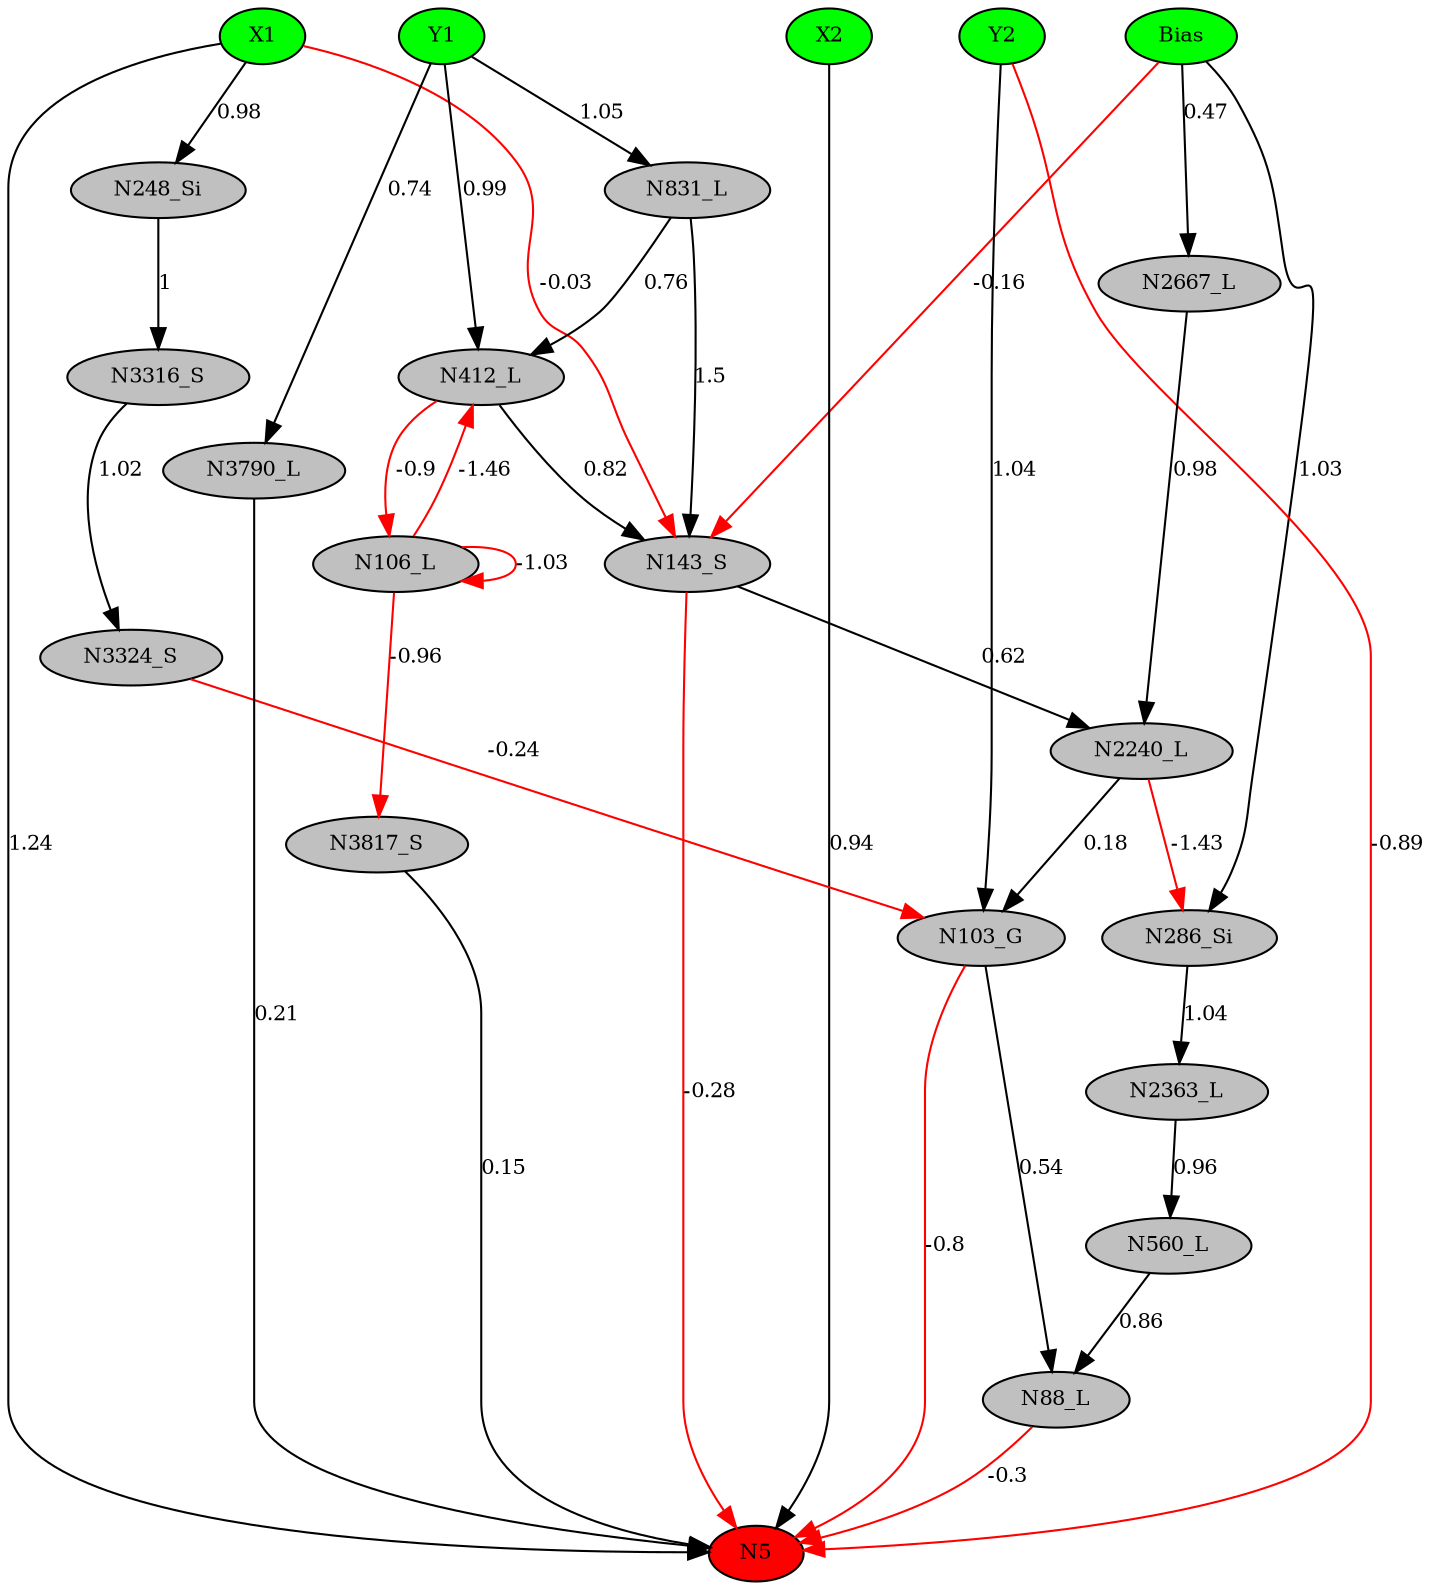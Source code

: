 digraph g { 
N0 [shape=ellipse, label=Bias,fontsize=10,height=0.1,width=0.1,style=filled,fillcolor=green]
N1[shape=ellipse label=X1,fontsize=10,height=0.1,width=0.1,style=filled,fillcolor=green]
N2[shape=ellipse label=Y1,fontsize=10,height=0.1,width=0.1,style=filled,fillcolor=green]
N3[shape=ellipse label=X2,fontsize=10,height=0.1,width=0.1,style=filled,fillcolor=green]
N4[shape=ellipse label=Y2,fontsize=10,height=0.1,width=0.1,style=filled,fillcolor=green]
N5[shape=ellipse,fontsize = 10, height = 0.1, width = 0.1, style = filled, fillcolor = red]
N88[shape=ellipse, label=N88_L,fontsize=10,height=0.1,width=0.1,style=filled,fillcolor=gray]
N103[shape=ellipse, label=N103_G,fontsize=10,height=0.1,width=0.1,style=filled,fillcolor=gray]
N106[shape=ellipse, label=N106_L,fontsize=10,height=0.1,width=0.1,style=filled,fillcolor=gray]
N143[shape=ellipse, label=N143_S,fontsize=10,height=0.1,width=0.1,style=filled,fillcolor=gray]
N248[shape=ellipse, label=N248_Si,fontsize=10,height=0.1,width=0.1,style=filled,fillcolor=gray]
N286[shape=ellipse, label=N286_Si,fontsize=10,height=0.1,width=0.1,style=filled,fillcolor=gray]
N412[shape=ellipse, label=N412_L,fontsize=10,height=0.1,width=0.1,style=filled,fillcolor=gray]
N560[shape=ellipse, label=N560_L,fontsize=10,height=0.1,width=0.1,style=filled,fillcolor=gray]
N831[shape=ellipse, label=N831_L,fontsize=10,height=0.1,width=0.1,style=filled,fillcolor=gray]
N2240[shape=ellipse, label=N2240_L,fontsize=10,height=0.1,width=0.1,style=filled,fillcolor=gray]
N2363[shape=ellipse, label=N2363_L,fontsize=10,height=0.1,width=0.1,style=filled,fillcolor=gray]
N2667[shape=ellipse, label=N2667_L,fontsize=10,height=0.1,width=0.1,style=filled,fillcolor=gray]
N3316[shape=ellipse, label=N3316_S,fontsize=10,height=0.1,width=0.1,style=filled,fillcolor=gray]
N3324[shape=ellipse, label=N3324_S,fontsize=10,height=0.1,width=0.1,style=filled,fillcolor=gray]
N3790[shape=ellipse, label=N3790_L,fontsize=10,height=0.1,width=0.1,style=filled,fillcolor=gray]
N3817[shape=ellipse, label=N3817_S,fontsize=10,height=0.1,width=0.1,style=filled,fillcolor=gray]
N1 -> N5 [color=black] [ label=1.24,fontsize=10]
N3 -> N5 [color=black] [ label=0.94,fontsize=10]
N4 -> N5 [color=red] [arrowType=inv][ label=-0.89,fontsize=10]
N88 -> N5 [color=red] [arrowType=inv][ label=-0.3,fontsize=10]
N4 -> N103 [color=black] [ label=1.04,fontsize=10]
N103 -> N5 [color=red] [arrowType=inv][ label=-0.8,fontsize=10]
N0 -> N143 [color=red] [arrowType=inv][ label=-0.16,fontsize=10]
N143 -> N5 [color=red] [arrowType=inv][ label=-0.28,fontsize=10]
N103 -> N88 [color=black] [ label=0.54,fontsize=10]
N1 -> N248 [color=black] [ label=0.98,fontsize=10]
N0 -> N286 [color=black] [ label=1.03,fontsize=10]
N2 -> N412 [color=black] [ label=0.99,fontsize=10]
N412 -> N106 [color=red] [arrowType=inv][ label=-0.9,fontsize=10]
N560 -> N88 [color=black] [ label=0.86,fontsize=10]
N2 -> N831 [color=black] [ label=1.05,fontsize=10]
N831 -> N143 [color=black] [ label=1.5,fontsize=10]
N1 -> N143 [color=red] [arrowType=inv][ label=-0.03,fontsize=10]
N2240 -> N103 [color=black] [ label=0.18,fontsize=10]
N286 -> N2363 [color=black] [ label=1.04,fontsize=10]
N2363 -> N560 [color=black] [ label=0.96,fontsize=10]
N0 -> N2667 [color=black] [ label=0.47,fontsize=10]
N2667 -> N2240 [color=black] [ label=0.98,fontsize=10]
N2240 -> N286 [color=red] [arrowType=inv][ label=-1.43,fontsize=10]
N248 -> N3316 [color=black] [ label=1,fontsize=10]
N3316 -> N3324 [color=black] [ label=1.02,fontsize=10]
N3324 -> N103 [color=red] [arrowType=inv][ label=-0.24,fontsize=10]
N106 -> N106 [color=red] [arrowType=inv][ label=-1.03,fontsize=10]
N412 -> N143 [color=black] [ label=0.82,fontsize=10]
N2 -> N3790 [color=black] [ label=0.74,fontsize=10]
N3790 -> N5 [color=black] [ label=0.21,fontsize=10]
N106 -> N3817 [color=red] [arrowType=inv][ label=-0.96,fontsize=10]
N3817 -> N5 [color=black] [ label=0.15,fontsize=10]
N106 -> N412 [color=red] [arrowType=inv][ label=-1.46,fontsize=10]
N831 -> N412 [color=black] [ label=0.76,fontsize=10]
N143 -> N2240 [color=black] [ label=0.62,fontsize=10]
 { rank=same; 
N5
 } 
 { rank=same; 
N1 ->N2 ->N3 ->N4 ->N0 [style=invis]
 } 
}
